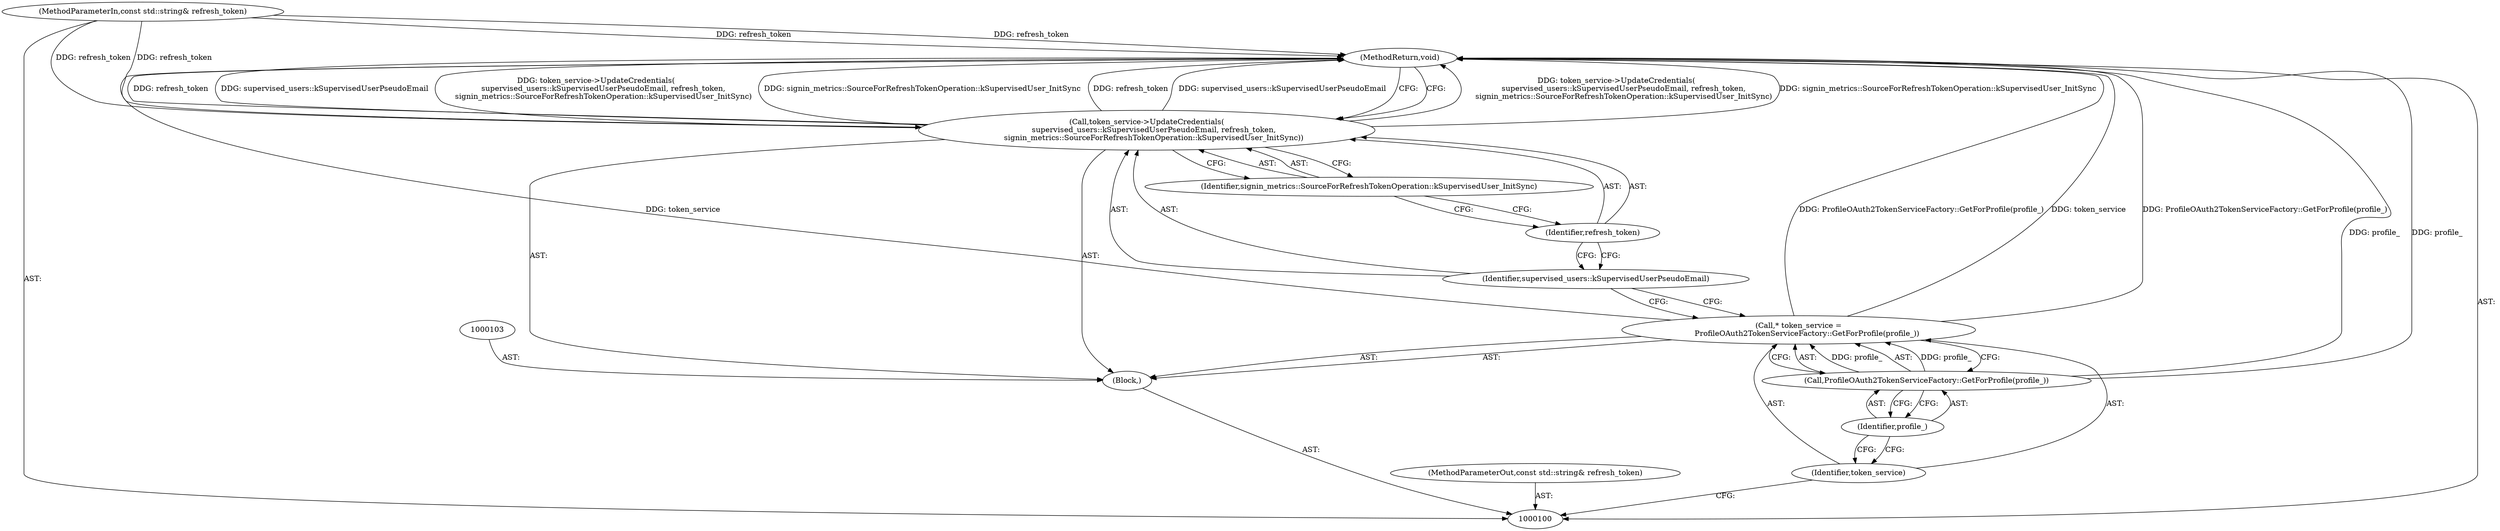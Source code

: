 digraph "0_Chrome_282f53ffdc3b1902da86f6a0791af736837efbf8_2" {
"1000112" [label="(MethodReturn,void)"];
"1000101" [label="(MethodParameterIn,const std::string& refresh_token)"];
"1000133" [label="(MethodParameterOut,const std::string& refresh_token)"];
"1000102" [label="(Block,)"];
"1000104" [label="(Call,* token_service =\n       ProfileOAuth2TokenServiceFactory::GetForProfile(profile_))"];
"1000105" [label="(Identifier,token_service)"];
"1000107" [label="(Identifier,profile_)"];
"1000106" [label="(Call,ProfileOAuth2TokenServiceFactory::GetForProfile(profile_))"];
"1000108" [label="(Call,token_service->UpdateCredentials(\n      supervised_users::kSupervisedUserPseudoEmail, refresh_token,\n      signin_metrics::SourceForRefreshTokenOperation::kSupervisedUser_InitSync))"];
"1000110" [label="(Identifier,refresh_token)"];
"1000109" [label="(Identifier,supervised_users::kSupervisedUserPseudoEmail)"];
"1000111" [label="(Identifier,signin_metrics::SourceForRefreshTokenOperation::kSupervisedUser_InitSync)"];
"1000112" -> "1000100"  [label="AST: "];
"1000112" -> "1000108"  [label="CFG: "];
"1000108" -> "1000112"  [label="DDG: token_service->UpdateCredentials(\n      supervised_users::kSupervisedUserPseudoEmail, refresh_token,\n      signin_metrics::SourceForRefreshTokenOperation::kSupervisedUser_InitSync)"];
"1000108" -> "1000112"  [label="DDG: signin_metrics::SourceForRefreshTokenOperation::kSupervisedUser_InitSync"];
"1000108" -> "1000112"  [label="DDG: refresh_token"];
"1000108" -> "1000112"  [label="DDG: supervised_users::kSupervisedUserPseudoEmail"];
"1000106" -> "1000112"  [label="DDG: profile_"];
"1000104" -> "1000112"  [label="DDG: token_service"];
"1000104" -> "1000112"  [label="DDG: ProfileOAuth2TokenServiceFactory::GetForProfile(profile_)"];
"1000101" -> "1000112"  [label="DDG: refresh_token"];
"1000101" -> "1000100"  [label="AST: "];
"1000101" -> "1000112"  [label="DDG: refresh_token"];
"1000101" -> "1000108"  [label="DDG: refresh_token"];
"1000133" -> "1000100"  [label="AST: "];
"1000102" -> "1000100"  [label="AST: "];
"1000103" -> "1000102"  [label="AST: "];
"1000104" -> "1000102"  [label="AST: "];
"1000108" -> "1000102"  [label="AST: "];
"1000104" -> "1000102"  [label="AST: "];
"1000104" -> "1000106"  [label="CFG: "];
"1000105" -> "1000104"  [label="AST: "];
"1000106" -> "1000104"  [label="AST: "];
"1000109" -> "1000104"  [label="CFG: "];
"1000104" -> "1000112"  [label="DDG: token_service"];
"1000104" -> "1000112"  [label="DDG: ProfileOAuth2TokenServiceFactory::GetForProfile(profile_)"];
"1000106" -> "1000104"  [label="DDG: profile_"];
"1000105" -> "1000104"  [label="AST: "];
"1000105" -> "1000100"  [label="CFG: "];
"1000107" -> "1000105"  [label="CFG: "];
"1000107" -> "1000106"  [label="AST: "];
"1000107" -> "1000105"  [label="CFG: "];
"1000106" -> "1000107"  [label="CFG: "];
"1000106" -> "1000104"  [label="AST: "];
"1000106" -> "1000107"  [label="CFG: "];
"1000107" -> "1000106"  [label="AST: "];
"1000104" -> "1000106"  [label="CFG: "];
"1000106" -> "1000112"  [label="DDG: profile_"];
"1000106" -> "1000104"  [label="DDG: profile_"];
"1000108" -> "1000102"  [label="AST: "];
"1000108" -> "1000111"  [label="CFG: "];
"1000109" -> "1000108"  [label="AST: "];
"1000110" -> "1000108"  [label="AST: "];
"1000111" -> "1000108"  [label="AST: "];
"1000112" -> "1000108"  [label="CFG: "];
"1000108" -> "1000112"  [label="DDG: token_service->UpdateCredentials(\n      supervised_users::kSupervisedUserPseudoEmail, refresh_token,\n      signin_metrics::SourceForRefreshTokenOperation::kSupervisedUser_InitSync)"];
"1000108" -> "1000112"  [label="DDG: signin_metrics::SourceForRefreshTokenOperation::kSupervisedUser_InitSync"];
"1000108" -> "1000112"  [label="DDG: refresh_token"];
"1000108" -> "1000112"  [label="DDG: supervised_users::kSupervisedUserPseudoEmail"];
"1000101" -> "1000108"  [label="DDG: refresh_token"];
"1000110" -> "1000108"  [label="AST: "];
"1000110" -> "1000109"  [label="CFG: "];
"1000111" -> "1000110"  [label="CFG: "];
"1000109" -> "1000108"  [label="AST: "];
"1000109" -> "1000104"  [label="CFG: "];
"1000110" -> "1000109"  [label="CFG: "];
"1000111" -> "1000108"  [label="AST: "];
"1000111" -> "1000110"  [label="CFG: "];
"1000108" -> "1000111"  [label="CFG: "];
}

